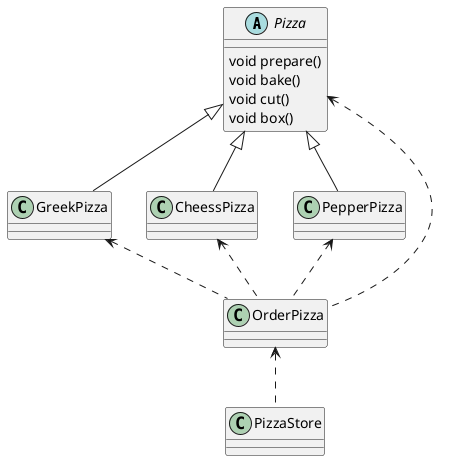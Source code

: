 @startuml

abstract class Pizza{
    void prepare()
    void bake()
    void cut()
    void box()
}
class GreekPizza
class CheessPizza
class PepperPizza
class OrderPizza
class PizzaStore

Pizza <|-- PepperPizza
Pizza <|-- GreekPizza
Pizza <|-- CheessPizza
Pizza <.. OrderPizza
GreekPizza <.. OrderPizza
CheessPizza <.. OrderPizza
PepperPizza <.. OrderPizza
OrderPizza <.. PizzaStore

@enduml